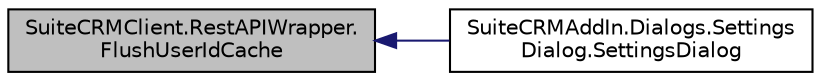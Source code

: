 digraph "SuiteCRMClient.RestAPIWrapper.FlushUserIdCache"
{
  edge [fontname="Helvetica",fontsize="10",labelfontname="Helvetica",labelfontsize="10"];
  node [fontname="Helvetica",fontsize="10",shape=record];
  rankdir="LR";
  Node50 [label="SuiteCRMClient.RestAPIWrapper.\lFlushUserIdCache",height=0.2,width=0.4,color="black", fillcolor="grey75", style="filled", fontcolor="black"];
  Node50 -> Node51 [dir="back",color="midnightblue",fontsize="10",style="solid",fontname="Helvetica"];
  Node51 [label="SuiteCRMAddIn.Dialogs.Settings\lDialog.SettingsDialog",height=0.2,width=0.4,color="black", fillcolor="white", style="filled",URL="$class_suite_c_r_m_add_in_1_1_dialogs_1_1_settings_dialog.html#a55bf341eb6cf34acaa004c221719b4ba"];
}
